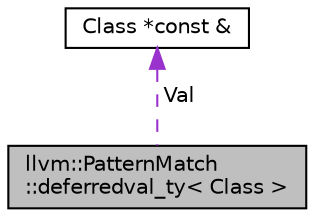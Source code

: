 digraph "llvm::PatternMatch::deferredval_ty&lt; Class &gt;"
{
 // LATEX_PDF_SIZE
  bgcolor="transparent";
  edge [fontname="Helvetica",fontsize="10",labelfontname="Helvetica",labelfontsize="10"];
  node [fontname="Helvetica",fontsize="10",shape="box"];
  Node1 [label="llvm::PatternMatch\l::deferredval_ty\< Class \>",height=0.2,width=0.4,color="black", fillcolor="grey75", style="filled", fontcolor="black",tooltip="Stores a reference to the Value *, not the Value * itself, thus can be used in commutative matchers."];
  Node2 -> Node1 [dir="back",color="darkorchid3",fontsize="10",style="dashed",label=" Val" ,fontname="Helvetica"];
  Node2 [label="Class *const &",height=0.2,width=0.4,color="black",tooltip=" "];
}
